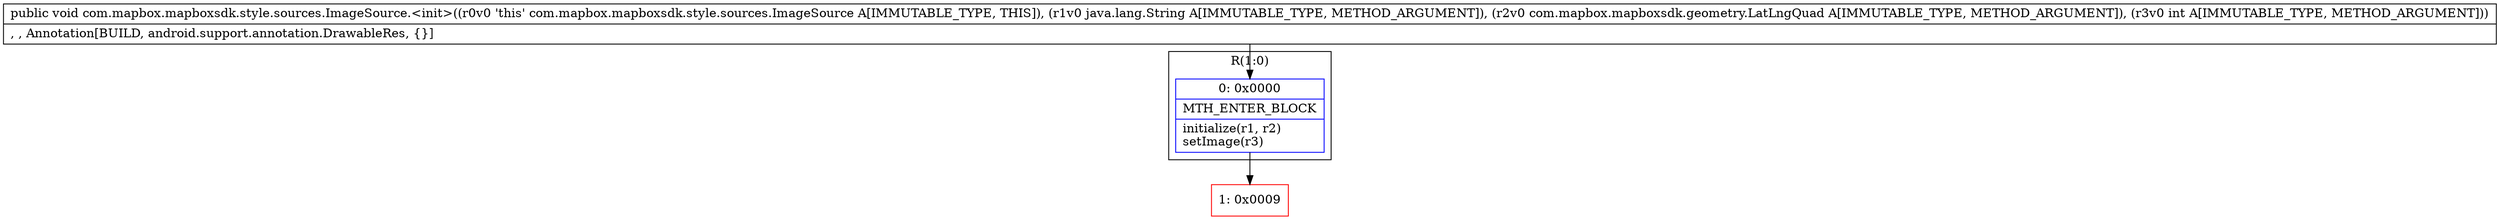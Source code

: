 digraph "CFG forcom.mapbox.mapboxsdk.style.sources.ImageSource.\<init\>(Ljava\/lang\/String;Lcom\/mapbox\/mapboxsdk\/geometry\/LatLngQuad;I)V" {
subgraph cluster_Region_1918489236 {
label = "R(1:0)";
node [shape=record,color=blue];
Node_0 [shape=record,label="{0\:\ 0x0000|MTH_ENTER_BLOCK\l|initialize(r1, r2)\lsetImage(r3)\l}"];
}
Node_1 [shape=record,color=red,label="{1\:\ 0x0009}"];
MethodNode[shape=record,label="{public void com.mapbox.mapboxsdk.style.sources.ImageSource.\<init\>((r0v0 'this' com.mapbox.mapboxsdk.style.sources.ImageSource A[IMMUTABLE_TYPE, THIS]), (r1v0 java.lang.String A[IMMUTABLE_TYPE, METHOD_ARGUMENT]), (r2v0 com.mapbox.mapboxsdk.geometry.LatLngQuad A[IMMUTABLE_TYPE, METHOD_ARGUMENT]), (r3v0 int A[IMMUTABLE_TYPE, METHOD_ARGUMENT]))  | , , Annotation[BUILD, android.support.annotation.DrawableRes, \{\}]\l}"];
MethodNode -> Node_0;
Node_0 -> Node_1;
}


